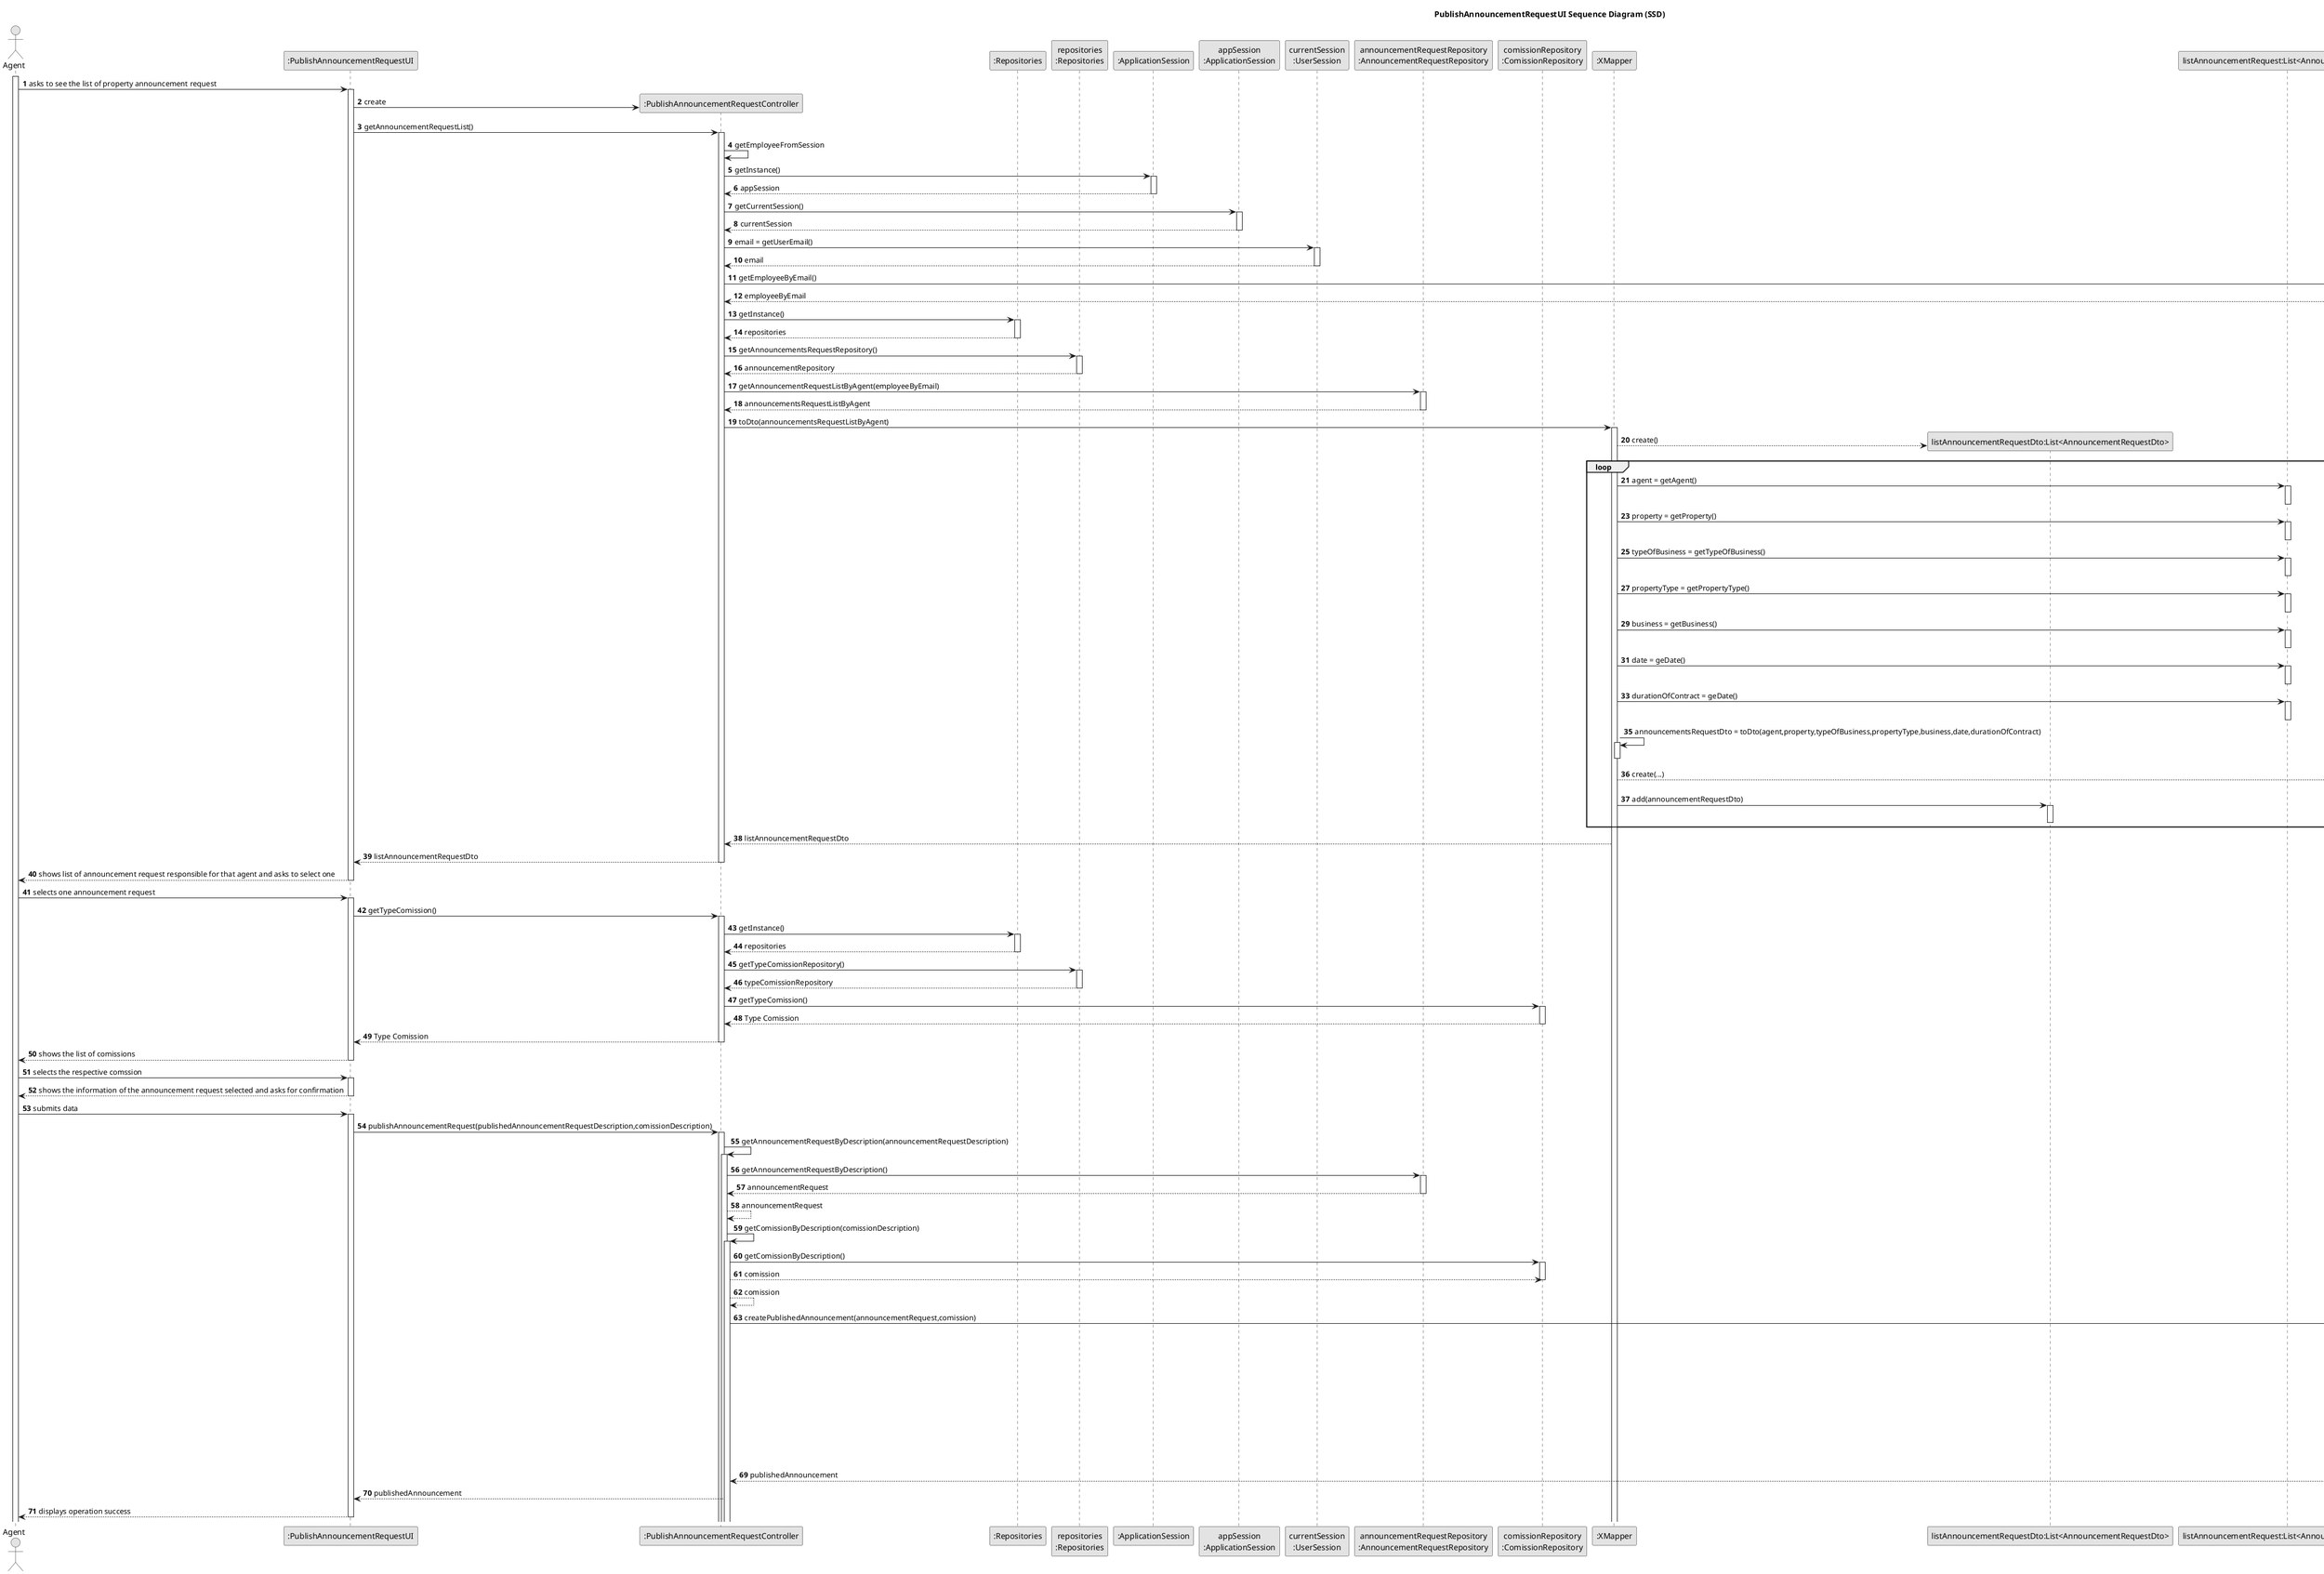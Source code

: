 @startuml

'https://plantuml.com/sequence-diagram

autonumber

@startuml
skinparam monochrome true
skinparam packageStyle rectangle
skinparam shadowing false

title PublishAnnouncementRequestUI Sequence Diagram (SSD)

autonumber

actor "Agent" as Agent
participant ":PublishAnnouncementRequestUI" as PublishAnnouncementRequestUI
participant ":PublishAnnouncementRequestController" as PublishAnnouncementRequestController
participant ":Repositories" as Singleton
participant "repositories\n:Repositories" as repositories
participant ":ApplicationSession" as AplicationSession
participant "appSession\n:ApplicationSession" as aplicationSession
participant "currentSession\n:UserSession" as UserSession
participant "announcementRequestRepository\n:AnnouncementRequestRepository" as AnnouncementRequestRepository
participant "comissionRepository\n:ComissionRepository" as ComissionRepository
participant ":XMapper" as XMapper
participant "listAnnouncementRequestDto:List<AnnouncementRequestDto>" as listAnnouncementRequestDto
participant "listAnnouncementRequest:List<AnnouncementRequest>" as listAnnouncementRequest
participant "announcementRequestDto:AnnouncementRequestDto" as AnnouncementRequestDto
participant "publishedAnnouncementRequestRepository\n:PublishedAnnouncementRequestRepository" as PublishAnnouncementRepository
participant "employeeRepository\n:EmployeeRepository" as EmployeeRepository


activate Agent

    Agent -> PublishAnnouncementRequestUI : asks to see the list of property announcement request
    activate PublishAnnouncementRequestUI

PublishAnnouncementRequestUI -> PublishAnnouncementRequestController**: create

PublishAnnouncementRequestUI -> PublishAnnouncementRequestController : getAnnouncementRequestList()
activate PublishAnnouncementRequestController

PublishAnnouncementRequestController -> PublishAnnouncementRequestController: getEmployeeFromSession

PublishAnnouncementRequestController -> AplicationSession: getInstance()
activate AplicationSession

AplicationSession --> PublishAnnouncementRequestController:appSession
deactivate AplicationSession

PublishAnnouncementRequestController -> aplicationSession :getCurrentSession()
activate aplicationSession

aplicationSession --> PublishAnnouncementRequestController:currentSession
deactivate aplicationSession

PublishAnnouncementRequestController -> UserSession :email = getUserEmail()
activate UserSession

UserSession --> PublishAnnouncementRequestController:email
deactivate UserSession

PublishAnnouncementRequestController ->EmployeeRepository:getEmployeeByEmail()
activate EmployeeRepository

EmployeeRepository --> PublishAnnouncementRequestController:employeeByEmail
deactivate EmployeeRepository




PublishAnnouncementRequestController -> Singleton: getInstance()
activate Singleton

Singleton --> PublishAnnouncementRequestController: repositories
deactivate Singleton

PublishAnnouncementRequestController -> repositories: getAnnouncementsRequestRepository()
activate repositories

repositories --> PublishAnnouncementRequestController:announcementRepository
deactivate repositories

PublishAnnouncementRequestController -> AnnouncementRequestRepository:getAnnouncementRequestListByAgent(employeeByEmail)
activate AnnouncementRequestRepository

AnnouncementRequestRepository --> PublishAnnouncementRequestController:announcementsRequestListByAgent
deactivate AnnouncementRequestRepository

PublishAnnouncementRequestController -> XMapper: toDto(announcementsRequestListByAgent)
activate XMapper

XMapper --> listAnnouncementRequestDto**: create()

loop

XMapper -> listAnnouncementRequest :agent = getAgent()
activate listAnnouncementRequest

XMapper -[hidden]> listAnnouncementRequest
deactivate listAnnouncementRequest

XMapper -> listAnnouncementRequest: property = getProperty()
activate listAnnouncementRequest

XMapper -[hidden]> listAnnouncementRequest
deactivate listAnnouncementRequest

XMapper -> listAnnouncementRequest: typeOfBusiness = getTypeOfBusiness()
activate listAnnouncementRequest

XMapper -[hidden]> listAnnouncementRequest
deactivate listAnnouncementRequest

XMapper -> listAnnouncementRequest: propertyType = getPropertyType()
activate listAnnouncementRequest

XMapper -[hidden]> listAnnouncementRequest
deactivate listAnnouncementRequest

XMapper -> listAnnouncementRequest: business = getBusiness()
activate listAnnouncementRequest

XMapper -[hidden]> listAnnouncementRequest
deactivate listAnnouncementRequest

XMapper -> listAnnouncementRequest: date = geDate()
activate listAnnouncementRequest

XMapper -[hidden]> listAnnouncementRequest
deactivate listAnnouncementRequest


XMapper -> listAnnouncementRequest: durationOfContract = geDate()
activate listAnnouncementRequest

XMapper -[hidden]> listAnnouncementRequest
deactivate listAnnouncementRequest

XMapper -> XMapper : announcementsRequestDto = toDto(agent,property,typeOfBusiness,propertyType,business,date,durationOfContract)
activate XMapper

deactivate XMapper

XMapper --> AnnouncementRequestDto**: create(...)

XMapper -> listAnnouncementRequestDto: add(announcementRequestDto)
activate listAnnouncementRequestDto

deactivate listAnnouncementRequestDto
end

XMapper --> PublishAnnouncementRequestController: listAnnouncementRequestDto

PublishAnnouncementRequestController --> PublishAnnouncementRequestUI:listAnnouncementRequestDto
deactivate PublishAnnouncementRequestController

     PublishAnnouncementRequestUI --> Agent : shows list of announcement request responsible for that agent and asks to select one
        deactivate PublishAnnouncementRequestUI

            Agent -> PublishAnnouncementRequestUI : selects one announcement request
            activate PublishAnnouncementRequestUI



 PublishAnnouncementRequestUI -> PublishAnnouncementRequestController : getTypeComission()
           activate PublishAnnouncementRequestController

           PublishAnnouncementRequestController -> Singleton : getInstance()
           activate Singleton

           Singleton --> PublishAnnouncementRequestController : repositories
           deactivate Singleton

           PublishAnnouncementRequestController -> repositories : getTypeComissionRepository()
           activate repositories

           repositories --> PublishAnnouncementRequestController : typeComissionRepository
           deactivate repositories

               PublishAnnouncementRequestController -> ComissionRepository : getTypeComission()
                activate ComissionRepository

                ComissionRepository --> PublishAnnouncementRequestController : Type Comission
                deactivate ComissionRepository

           PublishAnnouncementRequestController --> PublishAnnouncementRequestUI : Type Comission
           deactivate PublishAnnouncementRequestController



PublishAnnouncementRequestUI --> Agent:shows the list of comissions
deactivate PublishAnnouncementRequestUI

Agent -> PublishAnnouncementRequestUI:selects the respective comssion
activate PublishAnnouncementRequestUI

PublishAnnouncementRequestUI --> Agent:shows the information of the announcement request selected and asks for confirmation
deactivate PublishAnnouncementRequestUI

 Agent -> PublishAnnouncementRequestUI : submits data
    activate PublishAnnouncementRequestUI


PublishAnnouncementRequestUI -> PublishAnnouncementRequestController:publishAnnouncementRequest(publishedAnnouncementRequestDescription,comissionDescription)
activate PublishAnnouncementRequestController

PublishAnnouncementRequestController -> PublishAnnouncementRequestController:getAnnouncementRequestByDescription(announcementRequestDescription)
activate PublishAnnouncementRequestController


PublishAnnouncementRequestController -> AnnouncementRequestRepository :getAnnouncementRequestByDescription()
activate AnnouncementRequestRepository

AnnouncementRequestRepository --> PublishAnnouncementRequestController:announcementRequest
deactivate AnnouncementRequestRepository

PublishAnnouncementRequestController--> PublishAnnouncementRequestController:announcementRequest


PublishAnnouncementRequestController -> PublishAnnouncementRequestController:getComissionByDescription(comissionDescription)
activate PublishAnnouncementRequestController

PublishAnnouncementRequestController -> ComissionRepository:getComissionByDescription()
activate ComissionRepository

PublishAnnouncementRequestController --> ComissionRepository:comission
deactivate ComissionRepository

PublishAnnouncementRequestController --> PublishAnnouncementRequestController:comission

PublishAnnouncementRequestController -> PublishAnnouncementRepository:createPublishedAnnouncement(announcementRequest,comission)
activate PublishAnnouncementRepository

PublishAnnouncementRepository -> PublishedAnnouncement** : createPublishedAnnouncement(name,passport number,tax number \n,email ,telephone number,store\n role,adress)
             PublishAnnouncementRepository -> PublishAnnouncementRepository : addPublishedAnnouncement(publishedAnnouncement)
             activate PublishAnnouncementRepository
             PublishAnnouncementRepository -> PublishAnnouncementRepository : validatePublishedAnnoncement(publishedAnnouncement)
              activate PublishAnnouncementRepository
               PublishAnnouncementRepository --> PublishAnnouncementRepository
               deactivate PublishAnnouncementRepository
                PublishAnnouncementRepository--> PublishAnnouncementRepository
                deactivate PublishAnnouncementRepository


PublishAnnouncementRepository --> PublishAnnouncementRequestController:publishedAnnouncement
deactivate PublishAnnouncementRepository

PublishAnnouncementRequestController --> PublishAnnouncementRequestUI:publishedAnnouncement

        PublishAnnouncementRequestUI --> Agent : displays operation success
    deactivate PublishAnnouncementRequestUI



@enduml
